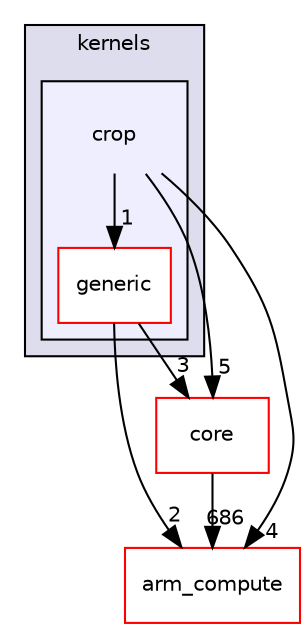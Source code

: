 digraph "src/cpu/kernels/crop" {
  compound=true
  node [ fontsize="10", fontname="Helvetica"];
  edge [ labelfontsize="10", labelfontname="Helvetica"];
  subgraph clusterdir_1de7bcbbdec2bf3559cb3c688662d4f5 {
    graph [ bgcolor="#ddddee", pencolor="black", label="kernels" fontname="Helvetica", fontsize="10", URL="dir_1de7bcbbdec2bf3559cb3c688662d4f5.xhtml"]
  subgraph clusterdir_5c49691f148f50729d858baf3f89c690 {
    graph [ bgcolor="#eeeeff", pencolor="black", label="" URL="dir_5c49691f148f50729d858baf3f89c690.xhtml"];
    dir_5c49691f148f50729d858baf3f89c690 [shape=plaintext label="crop"];
  dir_c1277a8f659dceff9d1ae9c3a028b9e5 [shape=box label="generic" fillcolor="white" style="filled" color="red" URL="dir_c1277a8f659dceff9d1ae9c3a028b9e5.xhtml"];
  }
  }
  dir_214608ef36d61442cb2b0c1c4e9a7def [shape=box label="arm_compute" fillcolor="white" style="filled" color="red" URL="dir_214608ef36d61442cb2b0c1c4e9a7def.xhtml"];
  dir_aebb8dcc11953d78e620bbef0b9e2183 [shape=box label="core" fillcolor="white" style="filled" color="red" URL="dir_aebb8dcc11953d78e620bbef0b9e2183.xhtml"];
  dir_c1277a8f659dceff9d1ae9c3a028b9e5->dir_aebb8dcc11953d78e620bbef0b9e2183 [headlabel="3", labeldistance=1.5 headhref="dir_000430_000017.xhtml"];
  dir_c1277a8f659dceff9d1ae9c3a028b9e5->dir_214608ef36d61442cb2b0c1c4e9a7def [headlabel="2", labeldistance=1.5 headhref="dir_000430_000000.xhtml"];
  dir_aebb8dcc11953d78e620bbef0b9e2183->dir_214608ef36d61442cb2b0c1c4e9a7def [headlabel="686", labeldistance=1.5 headhref="dir_000017_000000.xhtml"];
  dir_5c49691f148f50729d858baf3f89c690->dir_214608ef36d61442cb2b0c1c4e9a7def [headlabel="4", labeldistance=1.5 headhref="dir_000382_000000.xhtml"];
  dir_5c49691f148f50729d858baf3f89c690->dir_aebb8dcc11953d78e620bbef0b9e2183 [headlabel="5", labeldistance=1.5 headhref="dir_000382_000017.xhtml"];
  dir_5c49691f148f50729d858baf3f89c690->dir_c1277a8f659dceff9d1ae9c3a028b9e5 [headlabel="1", labeldistance=1.5 headhref="dir_000382_000430.xhtml"];
}
